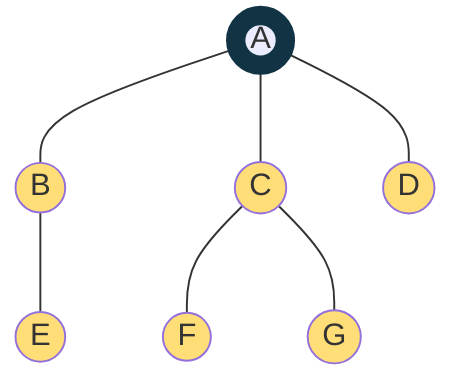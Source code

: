 graph TD
A((A)) --- B((B))
A --- C((C))
A --- D((D))
B --- E((E))
C --- F((F))
C --- G((G))

classDef reference stroke:#134,stroke-width:10px
classDef selected fill:#fd7

class A reference
class B,C,D,E,F,G selected